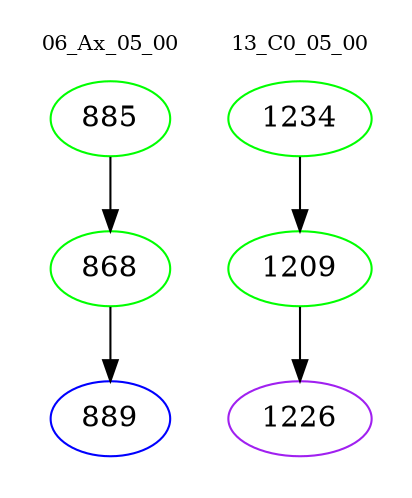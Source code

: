 digraph{
subgraph cluster_0 {
color = white
label = "06_Ax_05_00";
fontsize=10;
T0_885 [label="885", color="green"]
T0_885 -> T0_868 [color="black"]
T0_868 [label="868", color="green"]
T0_868 -> T0_889 [color="black"]
T0_889 [label="889", color="blue"]
}
subgraph cluster_1 {
color = white
label = "13_C0_05_00";
fontsize=10;
T1_1234 [label="1234", color="green"]
T1_1234 -> T1_1209 [color="black"]
T1_1209 [label="1209", color="green"]
T1_1209 -> T1_1226 [color="black"]
T1_1226 [label="1226", color="purple"]
}
}
